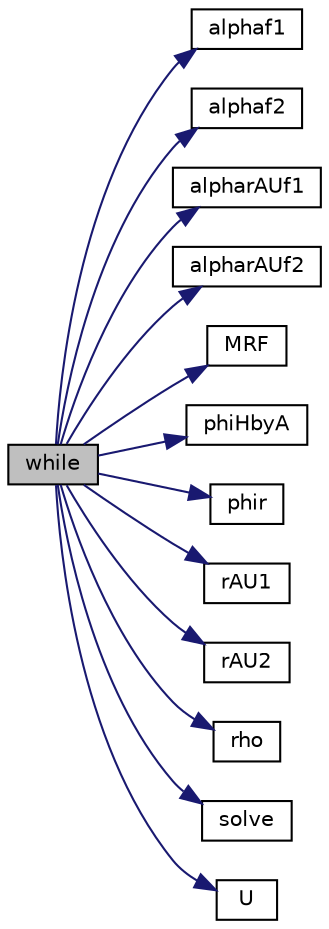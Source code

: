digraph "while"
{
  bgcolor="transparent";
  edge [fontname="Helvetica",fontsize="10",labelfontname="Helvetica",labelfontsize="10"];
  node [fontname="Helvetica",fontsize="10",shape=record];
  rankdir="LR";
  Node1 [label="while",height=0.2,width=0.4,color="black", fillcolor="grey75", style="filled", fontcolor="black"];
  Node1 -> Node2 [color="midnightblue",fontsize="10",style="solid",fontname="Helvetica"];
  Node2 [label="alphaf1",height=0.2,width=0.4,color="black",URL="$a00586.html#a56ffcaedadad19bec661b0b110fea575"];
  Node1 -> Node3 [color="midnightblue",fontsize="10",style="solid",fontname="Helvetica"];
  Node3 [label="alphaf2",height=0.2,width=0.4,color="black",URL="$a00586.html#ab75560d8f7fca946379806e8582e0fff"];
  Node1 -> Node4 [color="midnightblue",fontsize="10",style="solid",fontname="Helvetica"];
  Node4 [label="alpharAUf1",height=0.2,width=0.4,color="black",URL="$a00586.html#a482b6c42bdc6748eff2090cd701aca19"];
  Node1 -> Node5 [color="midnightblue",fontsize="10",style="solid",fontname="Helvetica"];
  Node5 [label="alpharAUf2",height=0.2,width=0.4,color="black",URL="$a00586.html#a9e4e0fa3d286b5acfc8c6e298ac0040e"];
  Node1 -> Node6 [color="midnightblue",fontsize="10",style="solid",fontname="Helvetica"];
  Node6 [label="MRF",height=0.2,width=0.4,color="black",URL="$a00332.html#a5b7f53d1619a8564c620d6d6ab79f4f0"];
  Node1 -> Node7 [color="midnightblue",fontsize="10",style="solid",fontname="Helvetica"];
  Node7 [label="phiHbyA",height=0.2,width=0.4,color="black",URL="$a00584.html#aef792bafd9bea2bf7d0483270574a775"];
  Node1 -> Node8 [color="midnightblue",fontsize="10",style="solid",fontname="Helvetica"];
  Node8 [label="phir",height=0.2,width=0.4,color="black",URL="$a00243.html#acb4079cbeb693866d699763e256896f1"];
  Node1 -> Node9 [color="midnightblue",fontsize="10",style="solid",fontname="Helvetica"];
  Node9 [label="rAU1",height=0.2,width=0.4,color="black",URL="$a00586.html#a2c9f9b40ebdf731cc37c38eab8977d44"];
  Node1 -> Node10 [color="midnightblue",fontsize="10",style="solid",fontname="Helvetica"];
  Node10 [label="rAU2",height=0.2,width=0.4,color="black",URL="$a00586.html#a980a98cf85cda183ad754b3d45380f15"];
  Node1 -> Node11 [color="midnightblue",fontsize="10",style="solid",fontname="Helvetica"];
  Node11 [label="rho",height=0.2,width=0.4,color="black",URL="$a00326.html#aa74838e1f8f89be91e7a5f1d70d08fb1"];
  Node1 -> Node12 [color="midnightblue",fontsize="10",style="solid",fontname="Helvetica"];
  Node12 [label="solve",height=0.2,width=0.4,color="black",URL="$a00349.html#ac123867940006fb14e8346d9bdc38f8d"];
  Node1 -> Node13 [color="midnightblue",fontsize="10",style="solid",fontname="Helvetica"];
  Node13 [label="U",height=0.2,width=0.4,color="black",URL="$a00330.html#a2cf53f2d880076e92789c7297fc0423d"];
}
